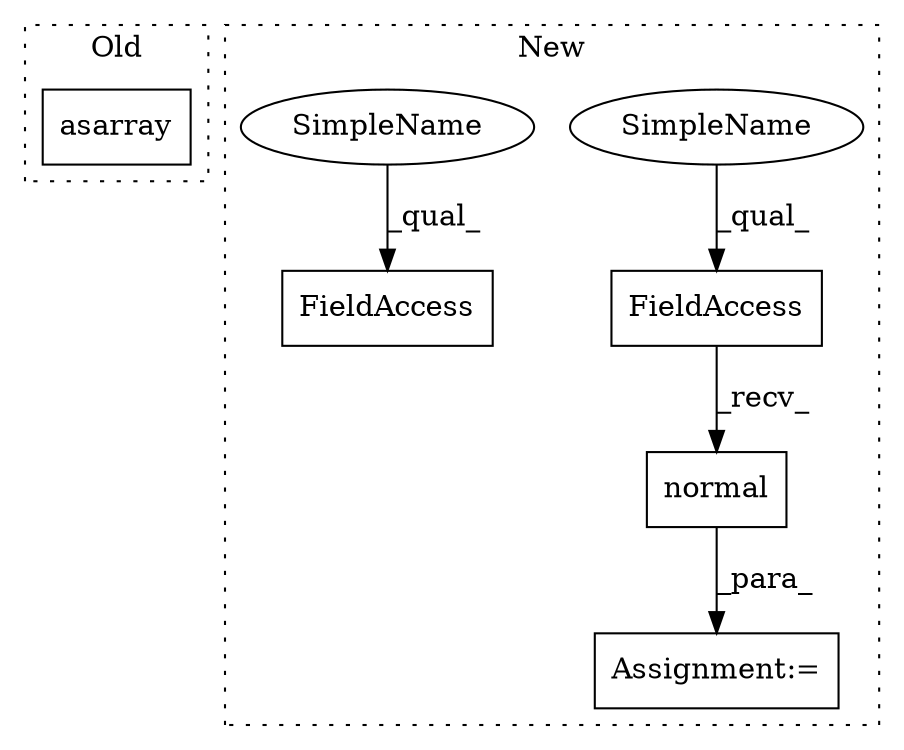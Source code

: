 digraph G {
subgraph cluster0 {
1 [label="asarray" a="32" s="4978,5097" l="19,-5" shape="box"];
label = "Old";
style="dotted";
}
subgraph cluster1 {
2 [label="normal" a="32" s="4941,4978" l="7,2" shape="box"];
3 [label="FieldAccess" a="22" s="4928" l="12" shape="box"];
4 [label="Assignment:=" a="7" s="4927" l="1" shape="box"];
5 [label="FieldAccess" a="22" s="4868" l="12" shape="box"];
6 [label="SimpleName" a="42" s="4928" l="5" shape="ellipse"];
7 [label="SimpleName" a="42" s="4868" l="5" shape="ellipse"];
label = "New";
style="dotted";
}
2 -> 4 [label="_para_"];
3 -> 2 [label="_recv_"];
6 -> 3 [label="_qual_"];
7 -> 5 [label="_qual_"];
}